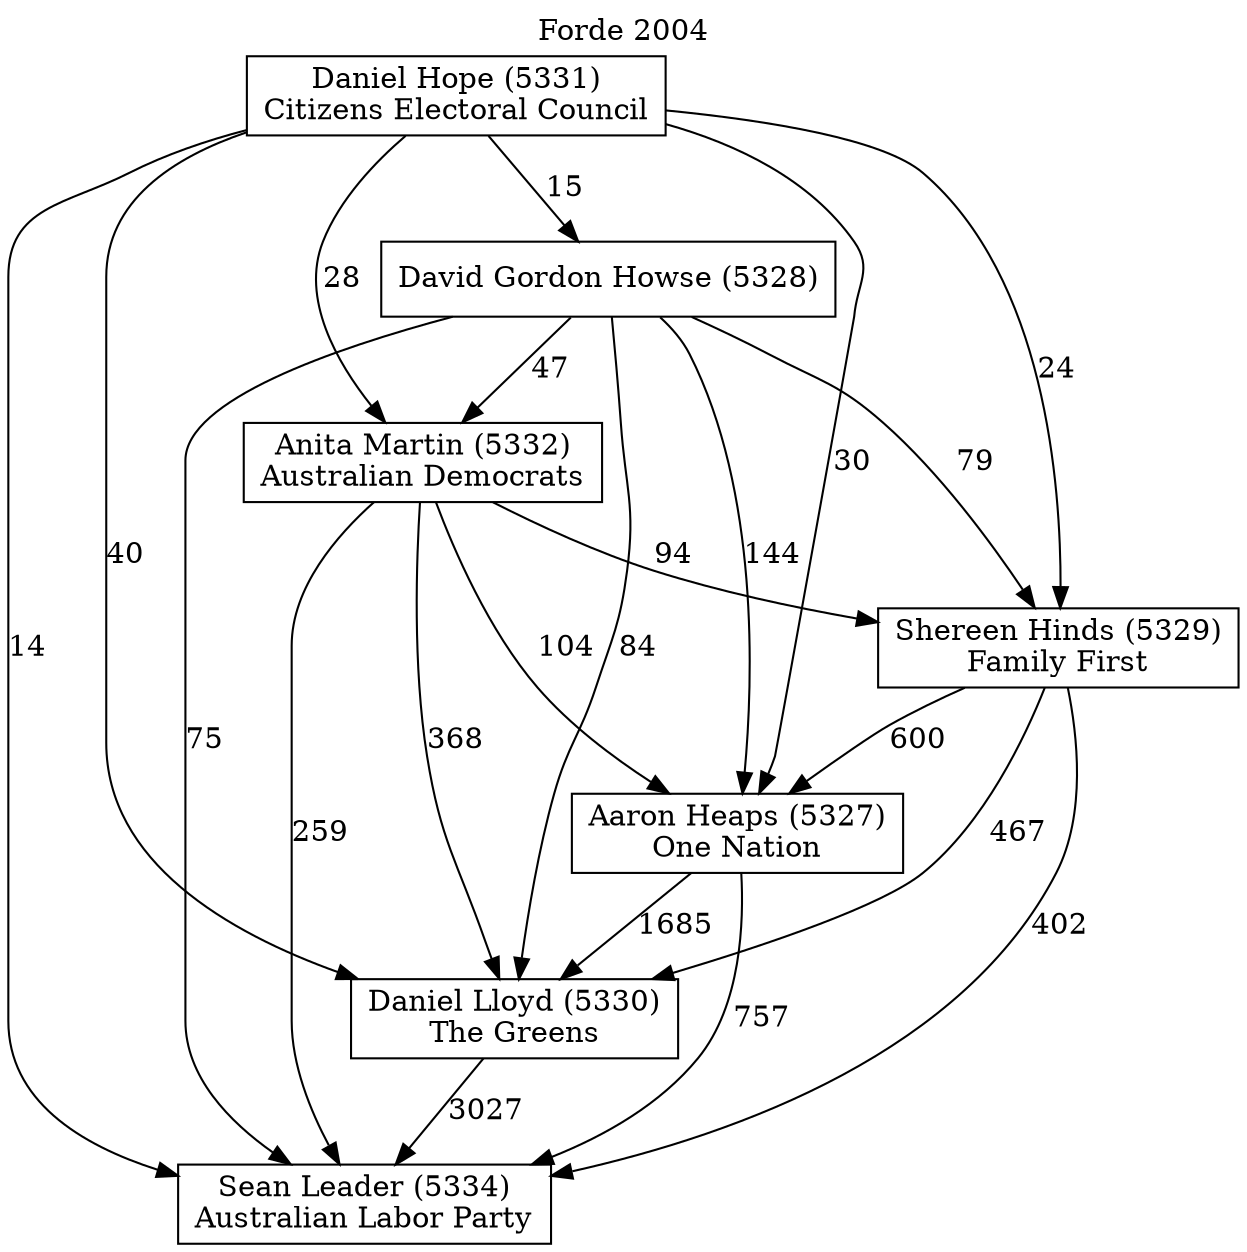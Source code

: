 // House preference flow
digraph "Sean Leader (5334)_Forde_2004" {
	graph [label="Forde 2004" labelloc=t mclimit=10]
	node [shape=box]
	"Sean Leader (5334)" [label="Sean Leader (5334)
Australian Labor Party"]
	"Daniel Lloyd (5330)" [label="Daniel Lloyd (5330)
The Greens"]
	"Aaron Heaps (5327)" [label="Aaron Heaps (5327)
One Nation"]
	"Shereen Hinds (5329)" [label="Shereen Hinds (5329)
Family First"]
	"Anita Martin (5332)" [label="Anita Martin (5332)
Australian Democrats"]
	"David Gordon Howse (5328)" [label="David Gordon Howse (5328)
"]
	"Daniel Hope (5331)" [label="Daniel Hope (5331)
Citizens Electoral Council"]
	"Daniel Lloyd (5330)" -> "Sean Leader (5334)" [label=3027]
	"Aaron Heaps (5327)" -> "Daniel Lloyd (5330)" [label=1685]
	"Shereen Hinds (5329)" -> "Aaron Heaps (5327)" [label=600]
	"Anita Martin (5332)" -> "Shereen Hinds (5329)" [label=94]
	"David Gordon Howse (5328)" -> "Anita Martin (5332)" [label=47]
	"Daniel Hope (5331)" -> "David Gordon Howse (5328)" [label=15]
	"Aaron Heaps (5327)" -> "Sean Leader (5334)" [label=757]
	"Shereen Hinds (5329)" -> "Sean Leader (5334)" [label=402]
	"Anita Martin (5332)" -> "Sean Leader (5334)" [label=259]
	"David Gordon Howse (5328)" -> "Sean Leader (5334)" [label=75]
	"Daniel Hope (5331)" -> "Sean Leader (5334)" [label=14]
	"Daniel Hope (5331)" -> "Anita Martin (5332)" [label=28]
	"David Gordon Howse (5328)" -> "Shereen Hinds (5329)" [label=79]
	"Daniel Hope (5331)" -> "Shereen Hinds (5329)" [label=24]
	"Anita Martin (5332)" -> "Aaron Heaps (5327)" [label=104]
	"David Gordon Howse (5328)" -> "Aaron Heaps (5327)" [label=144]
	"Daniel Hope (5331)" -> "Aaron Heaps (5327)" [label=30]
	"Shereen Hinds (5329)" -> "Daniel Lloyd (5330)" [label=467]
	"Anita Martin (5332)" -> "Daniel Lloyd (5330)" [label=368]
	"David Gordon Howse (5328)" -> "Daniel Lloyd (5330)" [label=84]
	"Daniel Hope (5331)" -> "Daniel Lloyd (5330)" [label=40]
}

